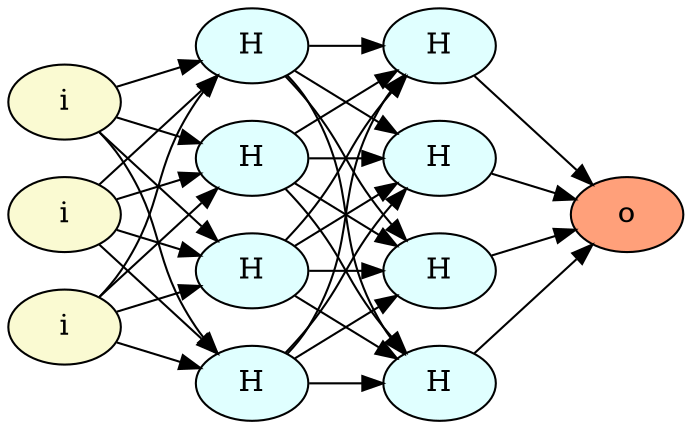 digraph Network { 
	rankdir=LR; 
	"55641997-605c-452c-b044-7e54f996727b"[label=i,style=filled,fillcolor="#FAFAD2"]; 
	"e949fee0-2c71-4ed3-bdf8-dba4edd81785"[label=i,style=filled,fillcolor="#FAFAD2"]; 
	"465d4505-851b-4d9d-a042-e177cee22066"[label=i,style=filled,fillcolor="#FAFAD2"]; 
	"f1b40d54-46b2-4647-9865-5cb678776412"[label=H,style=filled,fillcolor="#E0FFFF"]; 
	"55641997-605c-452c-b044-7e54f996727b" -> "f1b40d54-46b2-4647-9865-5cb678776412"; 
	"e949fee0-2c71-4ed3-bdf8-dba4edd81785" -> "f1b40d54-46b2-4647-9865-5cb678776412"; 
	"465d4505-851b-4d9d-a042-e177cee22066" -> "f1b40d54-46b2-4647-9865-5cb678776412"; 
	"6006b1d8-d647-4575-8152-c45b955c4335"[label=H,style=filled,fillcolor="#E0FFFF"]; 
	"55641997-605c-452c-b044-7e54f996727b" -> "6006b1d8-d647-4575-8152-c45b955c4335"; 
	"e949fee0-2c71-4ed3-bdf8-dba4edd81785" -> "6006b1d8-d647-4575-8152-c45b955c4335"; 
	"465d4505-851b-4d9d-a042-e177cee22066" -> "6006b1d8-d647-4575-8152-c45b955c4335"; 
	"a4de34d0-5833-409f-a166-752d8e25c45e"[label=H,style=filled,fillcolor="#E0FFFF"]; 
	"55641997-605c-452c-b044-7e54f996727b" -> "a4de34d0-5833-409f-a166-752d8e25c45e"; 
	"e949fee0-2c71-4ed3-bdf8-dba4edd81785" -> "a4de34d0-5833-409f-a166-752d8e25c45e"; 
	"465d4505-851b-4d9d-a042-e177cee22066" -> "a4de34d0-5833-409f-a166-752d8e25c45e"; 
	"df8209e5-f2d0-46e1-9053-231576bec320"[label=H,style=filled,fillcolor="#E0FFFF"]; 
	"55641997-605c-452c-b044-7e54f996727b" -> "df8209e5-f2d0-46e1-9053-231576bec320"; 
	"e949fee0-2c71-4ed3-bdf8-dba4edd81785" -> "df8209e5-f2d0-46e1-9053-231576bec320"; 
	"465d4505-851b-4d9d-a042-e177cee22066" -> "df8209e5-f2d0-46e1-9053-231576bec320"; 
	"1b5dfea9-da49-4ba1-b6c7-6c4c8ddb2564"[label=H,style=filled,fillcolor="#E0FFFF"]; 
	"f1b40d54-46b2-4647-9865-5cb678776412" -> "1b5dfea9-da49-4ba1-b6c7-6c4c8ddb2564"; 
	"6006b1d8-d647-4575-8152-c45b955c4335" -> "1b5dfea9-da49-4ba1-b6c7-6c4c8ddb2564"; 
	"a4de34d0-5833-409f-a166-752d8e25c45e" -> "1b5dfea9-da49-4ba1-b6c7-6c4c8ddb2564"; 
	"df8209e5-f2d0-46e1-9053-231576bec320" -> "1b5dfea9-da49-4ba1-b6c7-6c4c8ddb2564"; 
	"1c4d945a-3b8a-4548-89fe-65f362993ef9"[label=H,style=filled,fillcolor="#E0FFFF"]; 
	"f1b40d54-46b2-4647-9865-5cb678776412" -> "1c4d945a-3b8a-4548-89fe-65f362993ef9"; 
	"6006b1d8-d647-4575-8152-c45b955c4335" -> "1c4d945a-3b8a-4548-89fe-65f362993ef9"; 
	"a4de34d0-5833-409f-a166-752d8e25c45e" -> "1c4d945a-3b8a-4548-89fe-65f362993ef9"; 
	"df8209e5-f2d0-46e1-9053-231576bec320" -> "1c4d945a-3b8a-4548-89fe-65f362993ef9"; 
	"d767721b-8972-4269-8707-571a88c55933"[label=H,style=filled,fillcolor="#E0FFFF"]; 
	"f1b40d54-46b2-4647-9865-5cb678776412" -> "d767721b-8972-4269-8707-571a88c55933"; 
	"6006b1d8-d647-4575-8152-c45b955c4335" -> "d767721b-8972-4269-8707-571a88c55933"; 
	"a4de34d0-5833-409f-a166-752d8e25c45e" -> "d767721b-8972-4269-8707-571a88c55933"; 
	"df8209e5-f2d0-46e1-9053-231576bec320" -> "d767721b-8972-4269-8707-571a88c55933"; 
	"030b7fa8-dda8-418b-9726-fe45195f10e5"[label=H,style=filled,fillcolor="#E0FFFF"]; 
	"f1b40d54-46b2-4647-9865-5cb678776412" -> "030b7fa8-dda8-418b-9726-fe45195f10e5"; 
	"6006b1d8-d647-4575-8152-c45b955c4335" -> "030b7fa8-dda8-418b-9726-fe45195f10e5"; 
	"a4de34d0-5833-409f-a166-752d8e25c45e" -> "030b7fa8-dda8-418b-9726-fe45195f10e5"; 
	"df8209e5-f2d0-46e1-9053-231576bec320" -> "030b7fa8-dda8-418b-9726-fe45195f10e5"; 
	"5ff60562-410c-47bd-bacf-90b8a66217fd"[label=o,style=filled,fillcolor="#FFA07A"]; 
	"1b5dfea9-da49-4ba1-b6c7-6c4c8ddb2564" -> "5ff60562-410c-47bd-bacf-90b8a66217fd"; 
	"1c4d945a-3b8a-4548-89fe-65f362993ef9" -> "5ff60562-410c-47bd-bacf-90b8a66217fd"; 
	"d767721b-8972-4269-8707-571a88c55933" -> "5ff60562-410c-47bd-bacf-90b8a66217fd"; 
	"030b7fa8-dda8-418b-9726-fe45195f10e5" -> "5ff60562-410c-47bd-bacf-90b8a66217fd"; 
}